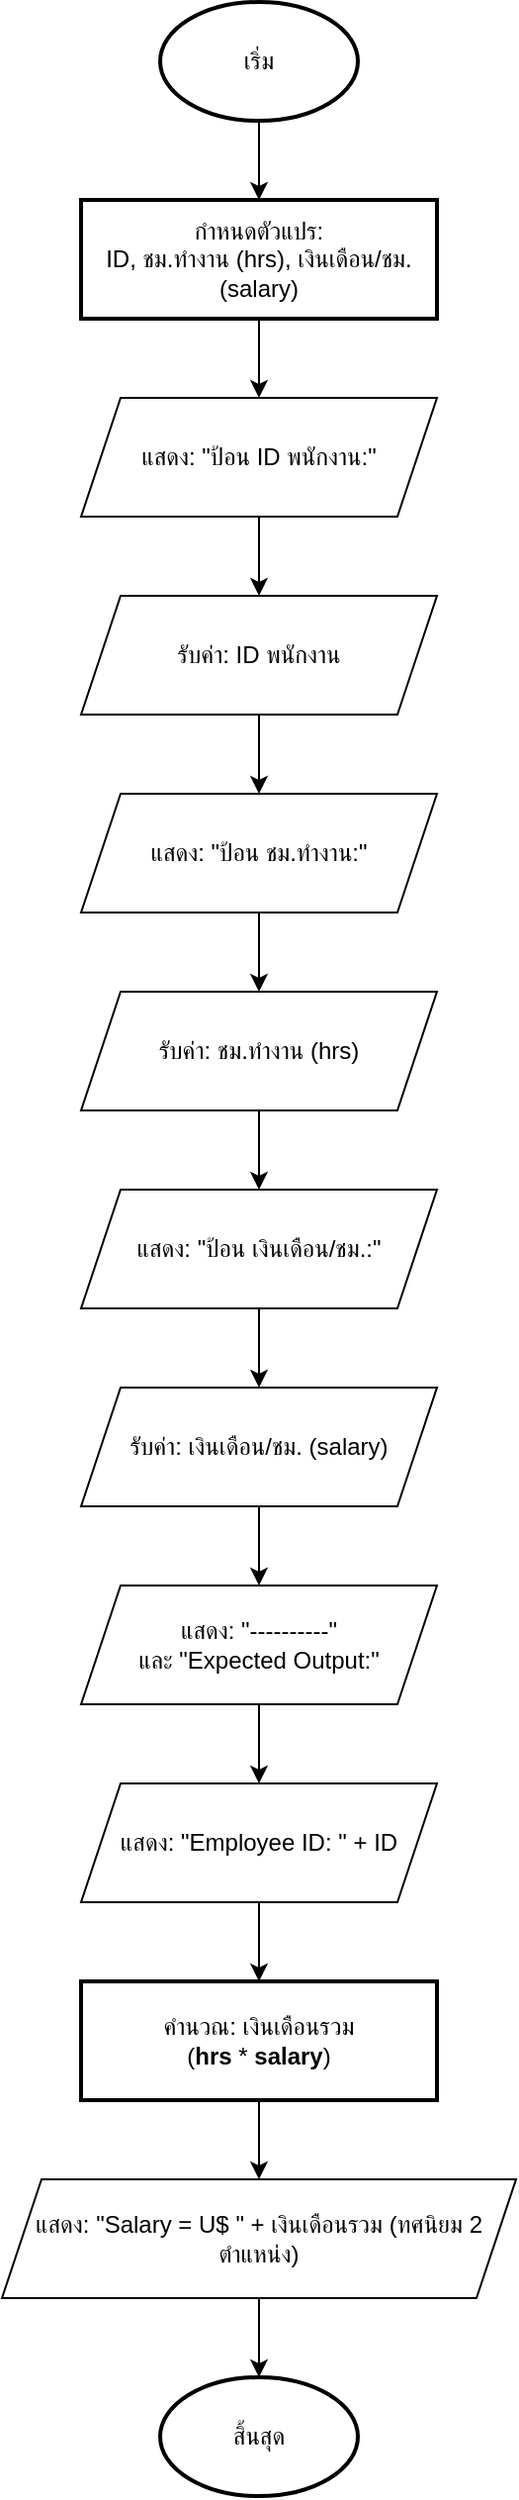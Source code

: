<mxfile version="28.2.5">
  <diagram name="Page-1" id="kIRqe47HjxbeXhi8CGnn">
    <mxGraphModel dx="1633" dy="1011" grid="1" gridSize="10" guides="1" tooltips="1" connect="1" arrows="1" fold="1" page="1" pageScale="1" pageWidth="850" pageHeight="1100" math="0" shadow="0">
      <root>
        <mxCell id="0" />
        <mxCell id="1" parent="0" />
        <mxCell id="YAsxENEFWVHpmcJM8_vU-1" value="เริ่ม" style="strokeWidth=2;html=1;shape=mxgraph.flowchart.start_1;whiteSpace=wrap;" vertex="1" parent="1">
          <mxGeometry x="375" y="70" width="100" height="60" as="geometry" />
        </mxCell>
        <mxCell id="YAsxENEFWVHpmcJM8_vU-2" value="กำหนดตัวแปร:&lt;br&gt;ID, ชม.ทำงาน (hrs), เงินเดือน/ชม. (salary)" style="whiteSpace=wrap;html=1;strokeWidth=2;" vertex="1" parent="1">
          <mxGeometry x="335" y="170" width="180" height="60" as="geometry" />
        </mxCell>
        <mxCell id="YAsxENEFWVHpmcJM8_vU-3" value="แสดง: &quot;ป้อน ID พนักงาน:&quot;" style="shape=parallelogram;perimeter=parallelogramPerimeter;whiteSpace=wrap;html=1;fixedSize=1;" vertex="1" parent="1">
          <mxGeometry x="335" y="270" width="180" height="60" as="geometry" />
        </mxCell>
        <mxCell id="YAsxENEFWVHpmcJM8_vU-4" value="รับค่า: ID พนักงาน" style="shape=parallelogram;perimeter=parallelogramPerimeter;whiteSpace=wrap;html=1;fixedSize=1;" vertex="1" parent="1">
          <mxGeometry x="335" y="370" width="180" height="60" as="geometry" />
        </mxCell>
        <mxCell id="YAsxENEFWVHpmcJM8_vU-5" value="แสดง: &quot;ป้อน ชม.ทำงาน:&quot;" style="shape=parallelogram;perimeter=parallelogramPerimeter;whiteSpace=wrap;html=1;fixedSize=1;" vertex="1" parent="1">
          <mxGeometry x="335" y="470" width="180" height="60" as="geometry" />
        </mxCell>
        <mxCell id="YAsxENEFWVHpmcJM8_vU-6" value="รับค่า: ชม.ทำงาน (hrs)" style="shape=parallelogram;perimeter=parallelogramPerimeter;whiteSpace=wrap;html=1;fixedSize=1;" vertex="1" parent="1">
          <mxGeometry x="335" y="570" width="180" height="60" as="geometry" />
        </mxCell>
        <mxCell id="YAsxENEFWVHpmcJM8_vU-7" value="แสดง: &quot;ป้อน เงินเดือน/ชม.:&quot;" style="shape=parallelogram;perimeter=parallelogramPerimeter;whiteSpace=wrap;html=1;fixedSize=1;" vertex="1" parent="1">
          <mxGeometry x="335" y="670" width="180" height="60" as="geometry" />
        </mxCell>
        <mxCell id="YAsxENEFWVHpmcJM8_vU-8" value="รับค่า: เงินเดือน/ชม. (salary)" style="shape=parallelogram;perimeter=parallelogramPerimeter;whiteSpace=wrap;html=1;fixedSize=1;" vertex="1" parent="1">
          <mxGeometry x="335" y="770" width="180" height="60" as="geometry" />
        </mxCell>
        <mxCell id="YAsxENEFWVHpmcJM8_vU-9" value="แสดง: &quot;----------&quot;&lt;br&gt;และ &quot;Expected Output:&quot;" style="shape=parallelogram;perimeter=parallelogramPerimeter;whiteSpace=wrap;html=1;fixedSize=1;" vertex="1" parent="1">
          <mxGeometry x="335" y="870" width="180" height="60" as="geometry" />
        </mxCell>
        <mxCell id="YAsxENEFWVHpmcJM8_vU-10" value="แสดง: &quot;Employee ID: &quot; + ID" style="shape=parallelogram;perimeter=parallelogramPerimeter;whiteSpace=wrap;html=1;fixedSize=1;" vertex="1" parent="1">
          <mxGeometry x="335" y="970" width="180" height="60" as="geometry" />
        </mxCell>
        <mxCell id="YAsxENEFWVHpmcJM8_vU-11" value="คำนวณ: เงินเดือนรวม &lt;br&gt;(&lt;b&gt;hrs&lt;/b&gt; * &lt;b&gt;salary&lt;/b&gt;)" style="whiteSpace=wrap;html=1;strokeWidth=2;" vertex="1" parent="1">
          <mxGeometry x="335" y="1070" width="180" height="60" as="geometry" />
        </mxCell>
        <mxCell id="YAsxENEFWVHpmcJM8_vU-12" value="แสดง: &quot;Salary = U$ &quot; + เงินเดือนรวม (ทศนิยม 2 ตำแหน่ง)" style="shape=parallelogram;perimeter=parallelogramPerimeter;whiteSpace=wrap;html=1;fixedSize=1;" vertex="1" parent="1">
          <mxGeometry x="295" y="1170" width="260" height="60" as="geometry" />
        </mxCell>
        <mxCell id="YAsxENEFWVHpmcJM8_vU-13" value="สิ้นสุด" style="strokeWidth=2;html=1;shape=mxgraph.flowchart.start_1;whiteSpace=wrap;" vertex="1" parent="1">
          <mxGeometry x="375" y="1270" width="100" height="60" as="geometry" />
        </mxCell>
        <mxCell id="YAsxENEFWVHpmcJM8_vU-14" value="" style="edgeStyle=orthogonalEdgeStyle;rounded=0;orthogonalLoop=1;jettySize=auto;html=1;exitX=0.5;exitY=1;entryX=0.5;entryY=0;" edge="1" parent="1" source="YAsxENEFWVHpmcJM8_vU-1" target="YAsxENEFWVHpmcJM8_vU-2">
          <mxGeometry relative="1" as="geometry" />
        </mxCell>
        <mxCell id="YAsxENEFWVHpmcJM8_vU-15" value="" style="edgeStyle=orthogonalEdgeStyle;rounded=0;orthogonalLoop=1;jettySize=auto;html=1;exitX=0.5;exitY=1;entryX=0.5;entryY=0;" edge="1" parent="1" source="YAsxENEFWVHpmcJM8_vU-2" target="YAsxENEFWVHpmcJM8_vU-3">
          <mxGeometry relative="1" as="geometry" />
        </mxCell>
        <mxCell id="YAsxENEFWVHpmcJM8_vU-16" value="" style="edgeStyle=orthogonalEdgeStyle;rounded=0;orthogonalLoop=1;jettySize=auto;html=1;exitX=0.5;exitY=1;entryX=0.5;entryY=0;" edge="1" parent="1" source="YAsxENEFWVHpmcJM8_vU-3" target="YAsxENEFWVHpmcJM8_vU-4">
          <mxGeometry relative="1" as="geometry" />
        </mxCell>
        <mxCell id="YAsxENEFWVHpmcJM8_vU-17" value="" style="edgeStyle=orthogonalEdgeStyle;rounded=0;orthogonalLoop=1;jettySize=auto;html=1;exitX=0.5;exitY=1;entryX=0.5;entryY=0;" edge="1" parent="1" source="YAsxENEFWVHpmcJM8_vU-4" target="YAsxENEFWVHpmcJM8_vU-5">
          <mxGeometry relative="1" as="geometry" />
        </mxCell>
        <mxCell id="YAsxENEFWVHpmcJM8_vU-18" value="" style="edgeStyle=orthogonalEdgeStyle;rounded=0;orthogonalLoop=1;jettySize=auto;html=1;exitX=0.5;exitY=1;entryX=0.5;entryY=0;" edge="1" parent="1" source="YAsxENEFWVHpmcJM8_vU-5" target="YAsxENEFWVHpmcJM8_vU-6">
          <mxGeometry relative="1" as="geometry" />
        </mxCell>
        <mxCell id="YAsxENEFWVHpmcJM8_vU-19" value="" style="edgeStyle=orthogonalEdgeStyle;rounded=0;orthogonalLoop=1;jettySize=auto;html=1;exitX=0.5;exitY=1;entryX=0.5;entryY=0;" edge="1" parent="1" source="YAsxENEFWVHpmcJM8_vU-6" target="YAsxENEFWVHpmcJM8_vU-7">
          <mxGeometry relative="1" as="geometry" />
        </mxCell>
        <mxCell id="YAsxENEFWVHpmcJM8_vU-20" value="" style="edgeStyle=orthogonalEdgeStyle;rounded=0;orthogonalLoop=1;jettySize=auto;html=1;exitX=0.5;exitY=1;entryX=0.5;entryY=0;" edge="1" parent="1" source="YAsxENEFWVHpmcJM8_vU-7" target="YAsxENEFWVHpmcJM8_vU-8">
          <mxGeometry relative="1" as="geometry" />
        </mxCell>
        <mxCell id="YAsxENEFWVHpmcJM8_vU-21" value="" style="edgeStyle=orthogonalEdgeStyle;rounded=0;orthogonalLoop=1;jettySize=auto;html=1;exitX=0.5;exitY=1;entryX=0.5;entryY=0;" edge="1" parent="1" source="YAsxENEFWVHpmcJM8_vU-8" target="YAsxENEFWVHpmcJM8_vU-9">
          <mxGeometry relative="1" as="geometry" />
        </mxCell>
        <mxCell id="YAsxENEFWVHpmcJM8_vU-22" value="" style="edgeStyle=orthogonalEdgeStyle;rounded=0;orthogonalLoop=1;jettySize=auto;html=1;exitX=0.5;exitY=1;entryX=0.5;entryY=0;" edge="1" parent="1" source="YAsxENEFWVHpmcJM8_vU-9" target="YAsxENEFWVHpmcJM8_vU-10">
          <mxGeometry relative="1" as="geometry" />
        </mxCell>
        <mxCell id="YAsxENEFWVHpmcJM8_vU-23" value="" style="edgeStyle=orthogonalEdgeStyle;rounded=0;orthogonalLoop=1;jettySize=auto;html=1;exitX=0.5;exitY=1;entryX=0.5;entryY=0;" edge="1" parent="1" source="YAsxENEFWVHpmcJM8_vU-10" target="YAsxENEFWVHpmcJM8_vU-11">
          <mxGeometry relative="1" as="geometry" />
        </mxCell>
        <mxCell id="YAsxENEFWVHpmcJM8_vU-24" value="" style="edgeStyle=orthogonalEdgeStyle;rounded=0;orthogonalLoop=1;jettySize=auto;html=1;exitX=0.5;exitY=1;entryX=0.5;entryY=0;" edge="1" parent="1" source="YAsxENEFWVHpmcJM8_vU-11" target="YAsxENEFWVHpmcJM8_vU-12">
          <mxGeometry relative="1" as="geometry" />
        </mxCell>
        <mxCell id="YAsxENEFWVHpmcJM8_vU-25" value="" style="edgeStyle=orthogonalEdgeStyle;rounded=0;orthogonalLoop=1;jettySize=auto;html=1;exitX=0.5;exitY=1;entryX=0.5;entryY=0;" edge="1" parent="1" source="YAsxENEFWVHpmcJM8_vU-12" target="YAsxENEFWVHpmcJM8_vU-13">
          <mxGeometry relative="1" as="geometry" />
        </mxCell>
      </root>
    </mxGraphModel>
  </diagram>
</mxfile>
